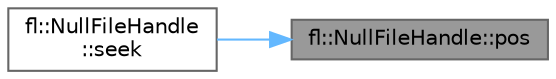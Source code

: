 digraph "fl::NullFileHandle::pos"
{
 // LATEX_PDF_SIZE
  bgcolor="transparent";
  edge [fontname=Helvetica,fontsize=10,labelfontname=Helvetica,labelfontsize=10];
  node [fontname=Helvetica,fontsize=10,shape=box,height=0.2,width=0.4];
  rankdir="RL";
  Node1 [id="Node000001",label="fl::NullFileHandle::pos",height=0.2,width=0.4,color="gray40", fillcolor="grey60", style="filled", fontcolor="black",tooltip=" "];
  Node1 -> Node2 [id="edge1_Node000001_Node000002",dir="back",color="steelblue1",style="solid",tooltip=" "];
  Node2 [id="Node000002",label="fl::NullFileHandle\l::seek",height=0.2,width=0.4,color="grey40", fillcolor="white", style="filled",URL="$df/dab/classfl_1_1_null_file_handle.html#af3897db629f4f3296d43a909b7fd9485",tooltip=" "];
}
